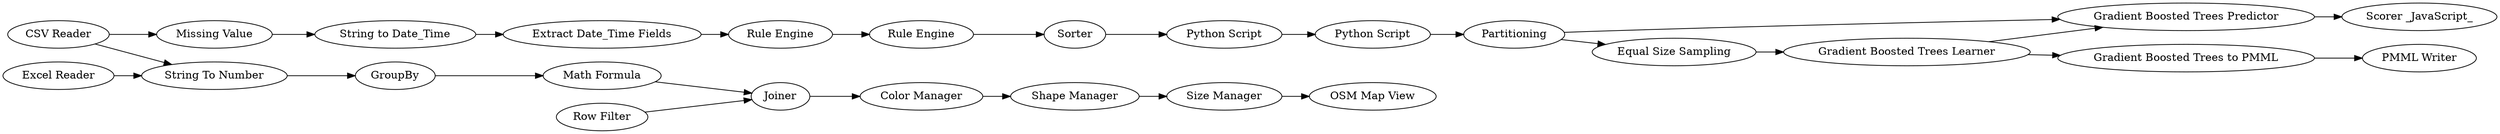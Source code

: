 digraph {
	"-5294647685688908481_277" [label="Scorer _JavaScript_"]
	"-5294647685688908481_33" [label="Gradient Boosted Trees Learner"]
	"-5294647685688908481_2" [label="Extract Date_Time Fields"]
	"-5294647685688908481_6" [label="Rule Engine"]
	"-5294647685688908481_34" [label="Gradient Boosted Trees Predictor"]
	"-3685889524370606640_272" [label=Joiner]
	"-8137751906558404113_18" [label="Python Script"]
	"-5294647685688908481_260" [label="Gradient Boosted Trees to PMML"]
	"-8137751906558404113_19" [label="Python Script"]
	"-5294647685688908481_5" [label="Rule Engine"]
	"-5294647685688908481_35" [label=Partitioning]
	"-5294647685688908481_276" [label="OSM Map View"]
	"-5294647685688908481_3" [label="String to Date_Time"]
	"-5294647685688908481_281" [label="Excel Reader"]
	"-3685889524370606640_273" [label=GroupBy]
	"-5294647685688908481_1" [label="CSV Reader"]
	"-3685889524370606640_283" [label="Row Filter"]
	"-5294647685688908481_32" [label="PMML Writer"]
	"-3685889524370606640_282" [label="Shape Manager"]
	"-5294647685688908481_36" [label="Equal Size Sampling"]
	"-5294647685688908481_262" [label="Missing Value"]
	"-3685889524370606640_274" [label="String To Number"]
	"-3685889524370606640_278" [label="Color Manager"]
	"-8137751906558404113_7" [label=Sorter]
	"-3685889524370606640_281" [label="Math Formula"]
	"-3685889524370606640_276" [label="Size Manager"]
	"-5294647685688908481_262" -> "-5294647685688908481_3"
	"-5294647685688908481_1" -> "-5294647685688908481_262"
	"-5294647685688908481_33" -> "-5294647685688908481_260"
	"-3685889524370606640_281" -> "-3685889524370606640_272"
	"-5294647685688908481_34" -> "-5294647685688908481_277"
	"-3685889524370606640_273" -> "-3685889524370606640_281"
	"-5294647685688908481_2" -> "-5294647685688908481_5"
	"-8137751906558404113_7" -> "-8137751906558404113_18"
	"-5294647685688908481_35" -> "-5294647685688908481_36"
	"-8137751906558404113_18" -> "-8137751906558404113_19"
	"-5294647685688908481_260" -> "-5294647685688908481_32"
	"-3685889524370606640_272" -> "-3685889524370606640_278"
	"-3685889524370606640_276" -> "-5294647685688908481_276"
	"-5294647685688908481_36" -> "-5294647685688908481_33"
	"-3685889524370606640_274" -> "-3685889524370606640_273"
	"-3685889524370606640_278" -> "-3685889524370606640_282"
	"-5294647685688908481_35" -> "-5294647685688908481_34"
	"-5294647685688908481_1" -> "-3685889524370606640_274"
	"-3685889524370606640_283" -> "-3685889524370606640_272"
	"-5294647685688908481_3" -> "-5294647685688908481_2"
	"-5294647685688908481_33" -> "-5294647685688908481_34"
	"-5294647685688908481_281" -> "-3685889524370606640_274"
	"-3685889524370606640_282" -> "-3685889524370606640_276"
	"-8137751906558404113_19" -> "-5294647685688908481_35"
	"-5294647685688908481_6" -> "-8137751906558404113_7"
	"-5294647685688908481_5" -> "-5294647685688908481_6"
	rankdir=LR
}
